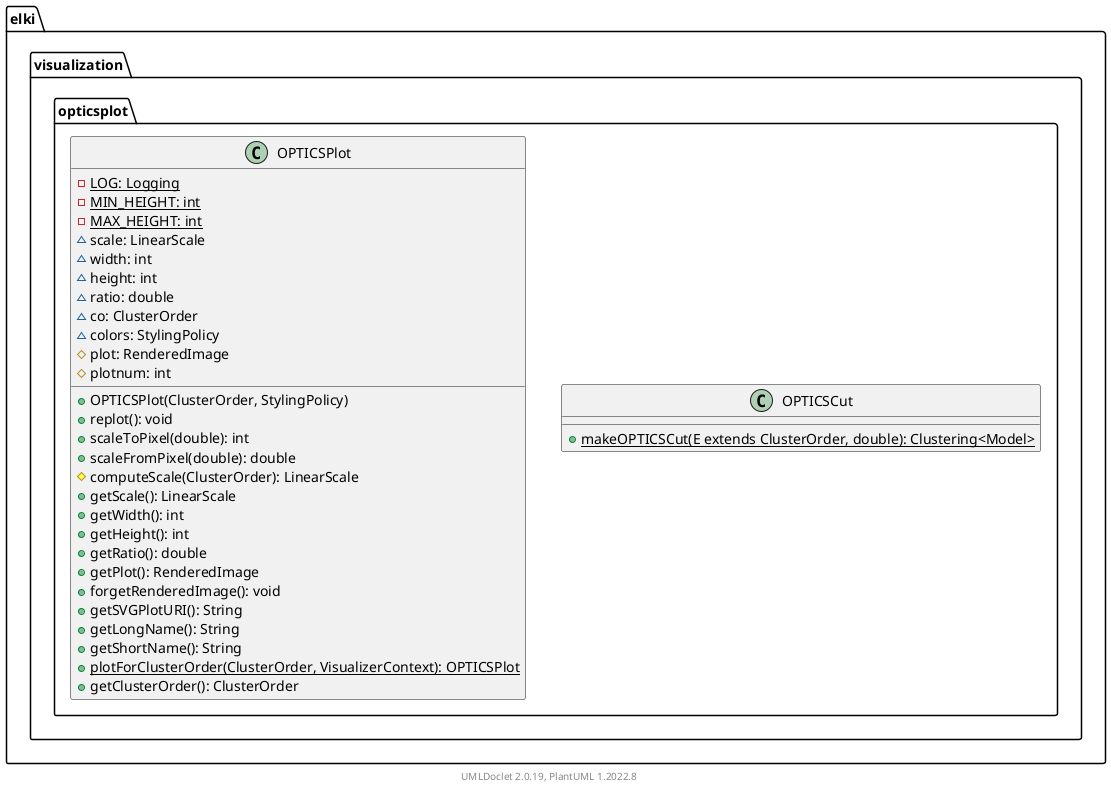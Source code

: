 @startuml
    remove .*\.(Instance|Par|Parameterizer|Factory)$
    namespace elki.visualization.opticsplot {

        class OPTICSCut [[OPTICSCut.html]] {
            {static} +makeOPTICSCut(E extends ClusterOrder, double): Clustering<Model>
        }

        class OPTICSPlot [[OPTICSPlot.html]] {
            {static} -LOG: Logging
            {static} -MIN_HEIGHT: int
            {static} -MAX_HEIGHT: int
            ~scale: LinearScale
            ~width: int
            ~height: int
            ~ratio: double
            ~co: ClusterOrder
            ~colors: StylingPolicy
            #plot: RenderedImage
            #plotnum: int
            +OPTICSPlot(ClusterOrder, StylingPolicy)
            +replot(): void
            +scaleToPixel(double): int
            +scaleFromPixel(double): double
            #computeScale(ClusterOrder): LinearScale
            +getScale(): LinearScale
            +getWidth(): int
            +getHeight(): int
            +getRatio(): double
            +getPlot(): RenderedImage
            +forgetRenderedImage(): void
            +getSVGPlotURI(): String
            +getLongName(): String
            +getShortName(): String
            {static} +plotForClusterOrder(ClusterOrder, VisualizerContext): OPTICSPlot
            +getClusterOrder(): ClusterOrder
        }

    }

    center footer UMLDoclet 2.0.19, PlantUML 1.2022.8
@enduml
